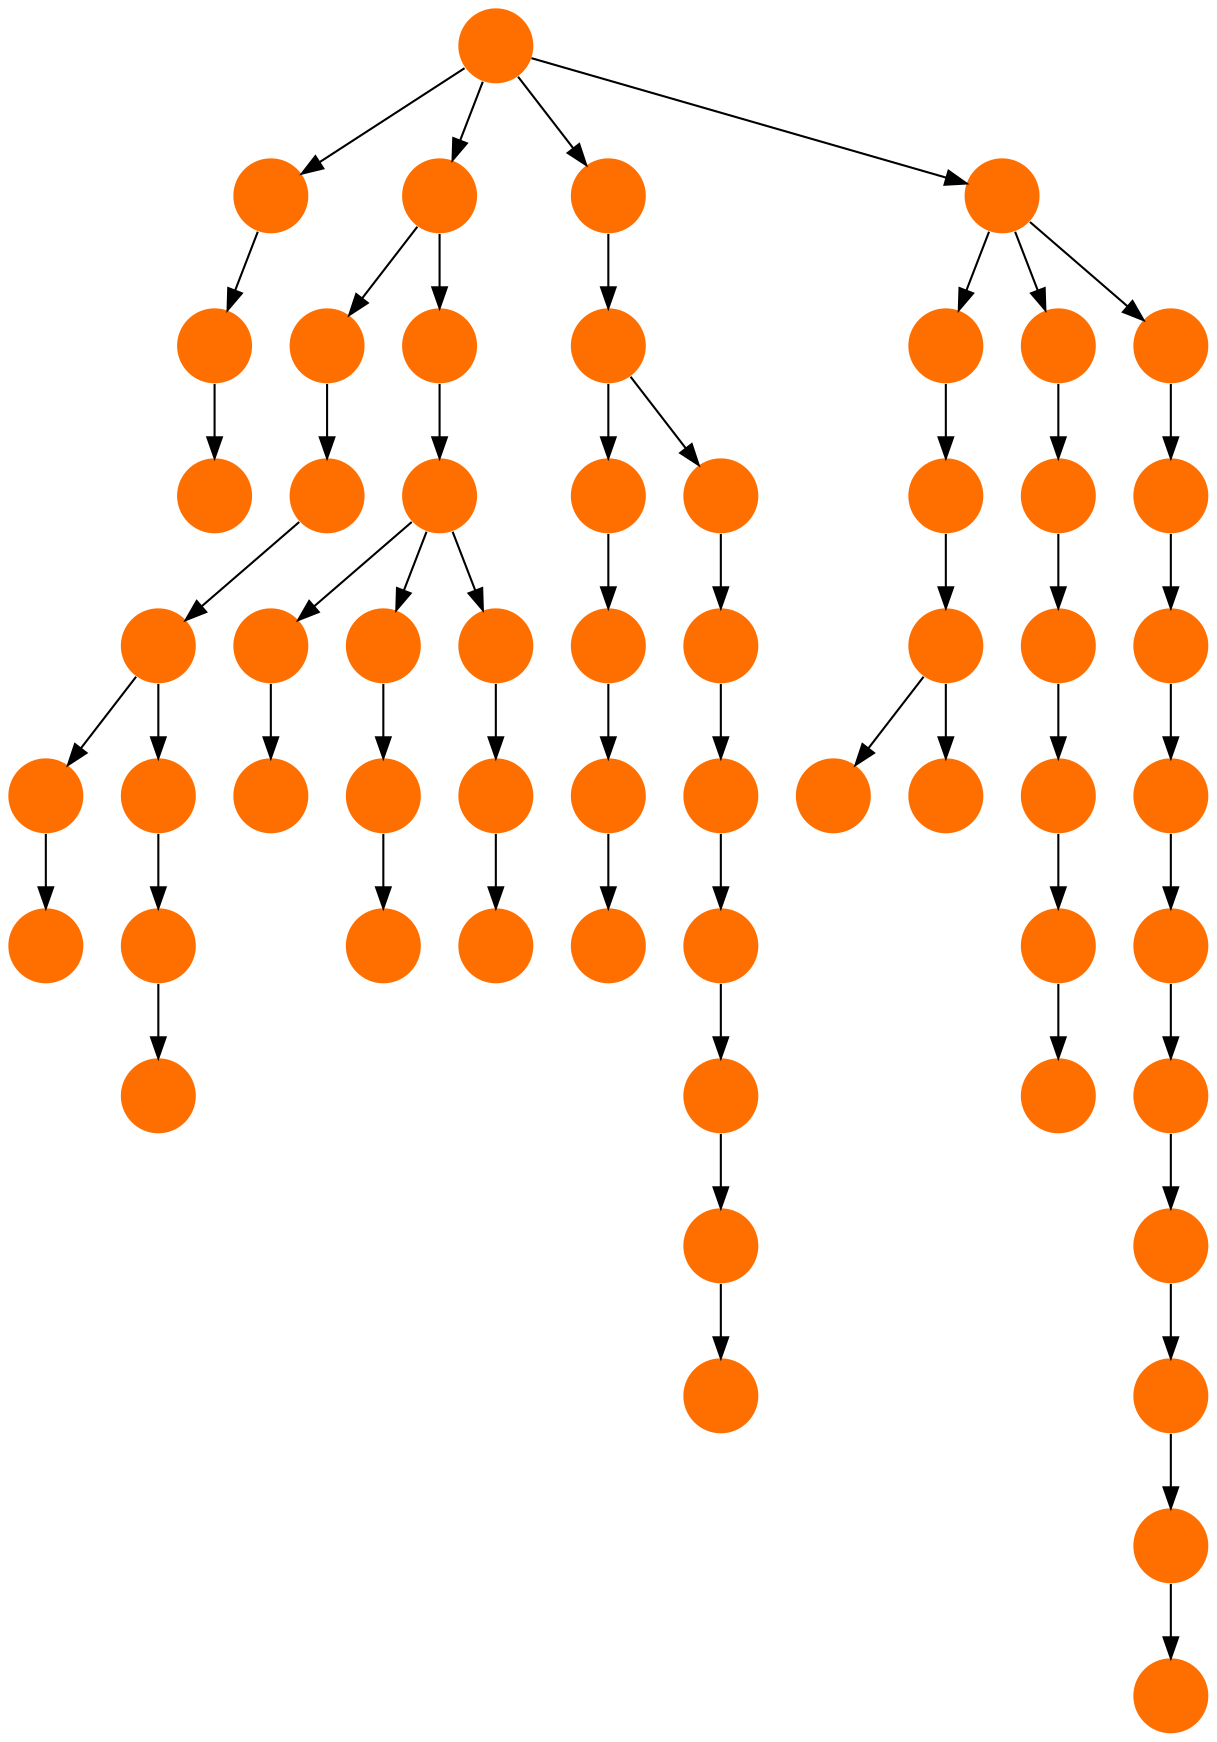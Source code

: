 digraph{
0 [tooltip = "S", penwidth = 0, style = filled, fillcolor = "#ff6f00", shape = circle, label = ""]
1 [tooltip = "S", penwidth = 0, style = filled, fillcolor = "#ff6f00", shape = circle, label = ""]
2 [tooltip = "S", penwidth = 0, style = filled, fillcolor = "#ff6f00", shape = circle, label = ""]
3 [tooltip = "S", penwidth = 0, style = filled, fillcolor = "#ff6f00", shape = circle, label = ""]
4 [tooltip = "S", penwidth = 0, style = filled, fillcolor = "#ff6f00", shape = circle, label = ""]
5 [tooltip = "S", penwidth = 0, style = filled, fillcolor = "#ff6f00", shape = circle, label = ""]
6 [tooltip = "S", penwidth = 0, style = filled, fillcolor = "#ff6f00", shape = circle, label = ""]
7 [tooltip = "S", penwidth = 0, style = filled, fillcolor = "#ff6f00", shape = circle, label = ""]
8 [tooltip = "S", penwidth = 0, style = filled, fillcolor = "#ff6f00", shape = circle, label = ""]
9 [tooltip = "S", penwidth = 0, style = filled, fillcolor = "#ff6f00", shape = circle, label = ""]
10 [tooltip = "S", penwidth = 0, style = filled, fillcolor = "#ff6f00", shape = circle, label = ""]
11 [tooltip = "S", penwidth = 0, style = filled, fillcolor = "#ff6f00", shape = circle, label = ""]
12 [tooltip = "S", penwidth = 0, style = filled, fillcolor = "#ff6f00", shape = circle, label = ""]
13 [tooltip = "S", penwidth = 0, style = filled, fillcolor = "#ff6f00", shape = circle, label = ""]
14 [tooltip = "S", penwidth = 0, style = filled, fillcolor = "#ff6f00", shape = circle, label = ""]
15 [tooltip = "S", penwidth = 0, style = filled, fillcolor = "#ff6f00", shape = circle, label = ""]
16 [tooltip = "S", penwidth = 0, style = filled, fillcolor = "#ff6f00", shape = circle, label = ""]
17 [tooltip = "S", penwidth = 0, style = filled, fillcolor = "#ff6f00", shape = circle, label = ""]
18 [tooltip = "S", penwidth = 0, style = filled, fillcolor = "#ff6f00", shape = circle, label = ""]
19 [tooltip = "S", penwidth = 0, style = filled, fillcolor = "#ff6f00", shape = circle, label = ""]
20 [tooltip = "S", penwidth = 0, style = filled, fillcolor = "#ff6f00", shape = circle, label = ""]
21 [tooltip = "S", penwidth = 0, style = filled, fillcolor = "#ff6f00", shape = circle, label = ""]
22 [tooltip = "S", penwidth = 0, style = filled, fillcolor = "#ff6f00", shape = circle, label = ""]
23 [tooltip = "S", penwidth = 0, style = filled, fillcolor = "#ff6f00", shape = circle, label = ""]
24 [tooltip = "S", penwidth = 0, style = filled, fillcolor = "#ff6f00", shape = circle, label = ""]
25 [tooltip = "S", penwidth = 0, style = filled, fillcolor = "#ff6f00", shape = circle, label = ""]
26 [tooltip = "S", penwidth = 0, style = filled, fillcolor = "#ff6f00", shape = circle, label = ""]
27 [tooltip = "S", penwidth = 0, style = filled, fillcolor = "#ff6f00", shape = circle, label = ""]
28 [tooltip = "S", penwidth = 0, style = filled, fillcolor = "#ff6f00", shape = circle, label = ""]
29 [tooltip = "S", penwidth = 0, style = filled, fillcolor = "#ff6f00", shape = circle, label = ""]
30 [tooltip = "S", penwidth = 0, style = filled, fillcolor = "#ff6f00", shape = circle, label = ""]
31 [tooltip = "S", penwidth = 0, style = filled, fillcolor = "#ff6f00", shape = circle, label = ""]
32 [tooltip = "S", penwidth = 0, style = filled, fillcolor = "#ff6f00", shape = circle, label = ""]
33 [tooltip = "S", penwidth = 0, style = filled, fillcolor = "#ff6f00", shape = circle, label = ""]
34 [tooltip = "S", penwidth = 0, style = filled, fillcolor = "#ff6f00", shape = circle, label = ""]
35 [tooltip = "S", penwidth = 0, style = filled, fillcolor = "#ff6f00", shape = circle, label = ""]
36 [tooltip = "S", penwidth = 0, style = filled, fillcolor = "#ff6f00", shape = circle, label = ""]
37 [tooltip = "S", penwidth = 0, style = filled, fillcolor = "#ff6f00", shape = circle, label = ""]
38 [tooltip = "S", penwidth = 0, style = filled, fillcolor = "#ff6f00", shape = circle, label = ""]
39 [tooltip = "S", penwidth = 0, style = filled, fillcolor = "#ff6f00", shape = circle, label = ""]
40 [tooltip = "S", penwidth = 0, style = filled, fillcolor = "#ff6f00", shape = circle, label = ""]
41 [tooltip = "S", penwidth = 0, style = filled, fillcolor = "#ff6f00", shape = circle, label = ""]
42 [tooltip = "S", penwidth = 0, style = filled, fillcolor = "#ff6f00", shape = circle, label = ""]
43 [tooltip = "S", penwidth = 0, style = filled, fillcolor = "#ff6f00", shape = circle, label = ""]
44 [tooltip = "S", penwidth = 0, style = filled, fillcolor = "#ff6f00", shape = circle, label = ""]
45 [tooltip = "S", penwidth = 0, style = filled, fillcolor = "#ff6f00", shape = circle, label = ""]
46 [tooltip = "S", penwidth = 0, style = filled, fillcolor = "#ff6f00", shape = circle, label = ""]
47 [tooltip = "S", penwidth = 0, style = filled, fillcolor = "#ff6f00", shape = circle, label = ""]
48 [tooltip = "S", penwidth = 0, style = filled, fillcolor = "#ff6f00", shape = circle, label = ""]
49 [tooltip = "S", penwidth = 0, style = filled, fillcolor = "#ff6f00", shape = circle, label = ""]
50 [tooltip = "S", penwidth = 0, style = filled, fillcolor = "#ff6f00", shape = circle, label = ""]
51 [tooltip = "S", penwidth = 0, style = filled, fillcolor = "#ff6f00", shape = circle, label = ""]
52 [tooltip = "S", penwidth = 0, style = filled, fillcolor = "#ff6f00", shape = circle, label = ""]
53 [tooltip = "S", penwidth = 0, style = filled, fillcolor = "#ff6f00", shape = circle, label = ""]
54 [tooltip = "S", penwidth = 0, style = filled, fillcolor = "#ff6f00", shape = circle, label = ""]
55 [tooltip = "S", penwidth = 0, style = filled, fillcolor = "#ff6f00", shape = circle, label = ""]
56 [tooltip = "S", penwidth = 0, style = filled, fillcolor = "#ff6f00", shape = circle, label = ""]
57 [tooltip = "S", penwidth = 0, style = filled, fillcolor = "#ff6f00", shape = circle, label = ""]
48 -> 40
22 -> 23
55 -> 54
4 -> 36
12 -> 44
14 -> 13
51 -> 47
18 -> 8
16 -> 14
31 -> 30
47 -> 46
17 -> 37
7 -> 6
27 -> 25
25 -> 26
2 -> 53
23 -> 15
28 -> 27
28 -> 39
40 -> 5
8 -> 11
29 -> 48
9 -> 7
22 -> 3
12 -> 34
22 -> 17
11 -> 9
30 -> 29
17 -> 31
41 -> 42
29 -> 33
50 -> 49
20 -> 19
23 -> 24
19 -> 10
33 -> 52
24 -> 20
0 -> 1
53 -> 57
57 -> 56
34 -> 51
21 -> 12
44 -> 50
15 -> 16
39 -> 38
49 -> 43
38 -> 35
22 -> 21
56 -> 55
28 -> 0
45 -> 41
37 -> 28
43 -> 45
3 -> 4
14 -> 32
23 -> 18
10 -> 2
}